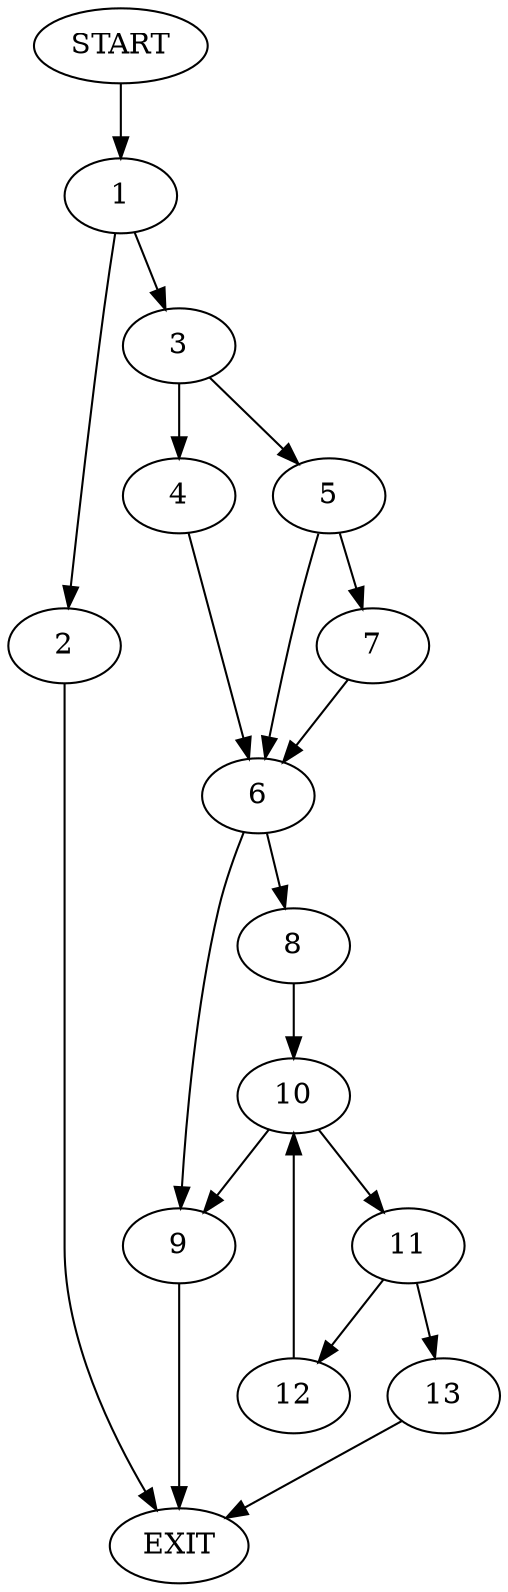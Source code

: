 digraph {
0 [label="START"]
14 [label="EXIT"]
0 -> 1
1 -> 2
1 -> 3
2 -> 14
3 -> 4
3 -> 5
4 -> 6
5 -> 7
5 -> 6
6 -> 8
6 -> 9
7 -> 6
9 -> 14
8 -> 10
10 -> 11
10 -> 9
11 -> 12
11 -> 13
12 -> 10
13 -> 14
}
